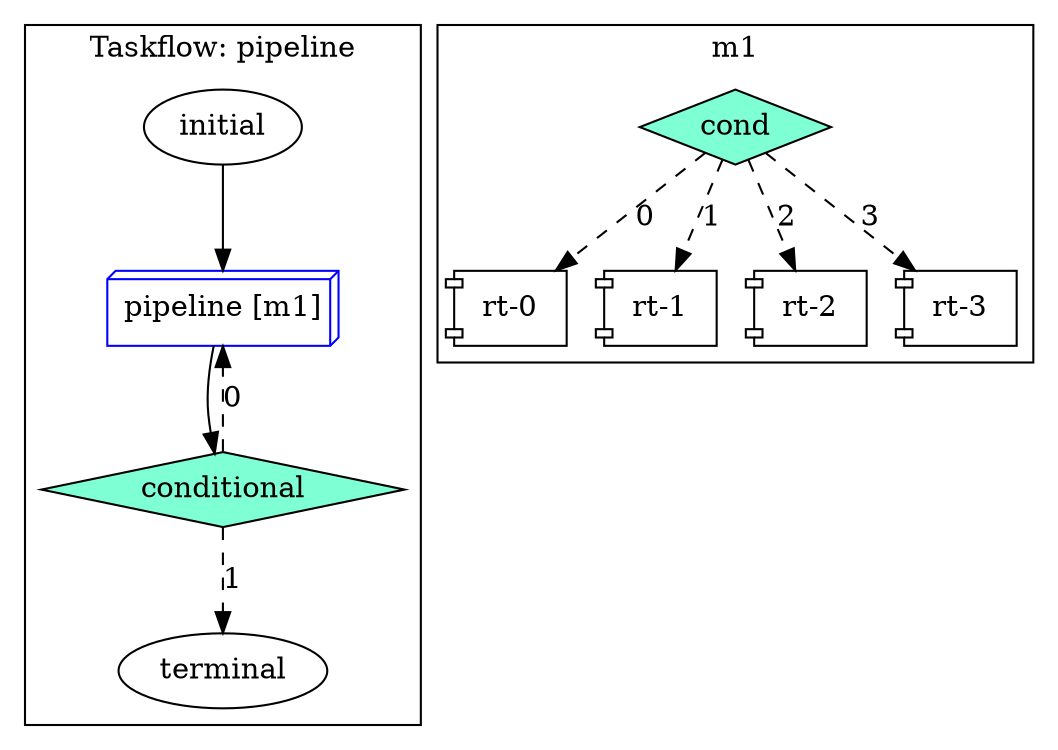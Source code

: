 digraph Taskflow {
subgraph cluster_p0x7fff4f1276d8 {
label="Taskflow: pipeline";
p0xdf4c58[label="initial" ];
p0xdf4c58 -> p0xdf4b70;
p0xdf4b70[shape=box3d, color=blue, label="pipeline [m1]"];
p0xdf4b70->p0xdf4a88;
p0xdf4a88[label="conditional" shape=diamond color=black fillcolor=aquamarine style=filled];
p0xdf4a88 -> p0xdf4b70 [style=dashed label="0"];
p0xdf4a88 -> p0xdf4d40 [style=dashed label="1"];
p0xdf4d40[label="terminal" ];
}
subgraph cluster_p0x7fff4f127590 {
label="m1";
p0xdf4600[label="cond" shape=diamond color=black fillcolor=aquamarine style=filled];
p0xdf4600 -> p0xdf46e8 [style=dashed label="0"];
p0xdf4600 -> p0xdf47d0 [style=dashed label="1"];
p0xdf4600 -> p0xdf48b8 [style=dashed label="2"];
p0xdf4600 -> p0xdf49a0 [style=dashed label="3"];
p0xdf46e8[label="rt-0" shape=component];
p0xdf47d0[label="rt-1" shape=component];
p0xdf48b8[label="rt-2" shape=component];
p0xdf49a0[label="rt-3" shape=component];
}
}

